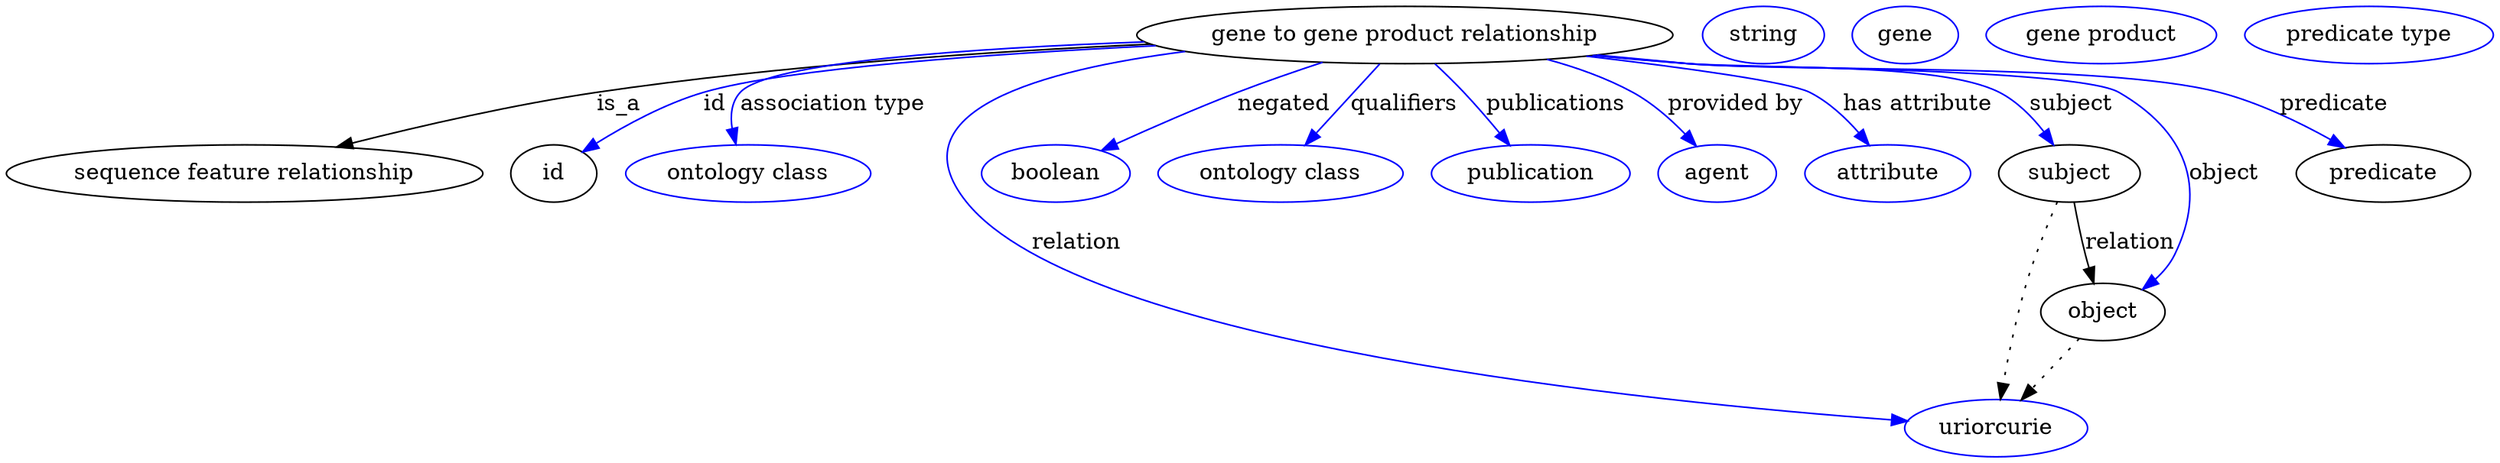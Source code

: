 digraph {
	graph [bb="0,0,1279.6,283"];
	node [label="\N"];
	"gene to gene product relationship"	 [height=0.5,
		label="gene to gene product relationship",
		pos="724.74,265",
		width=3.5747];
	"sequence feature relationship"	 [height=0.5,
		pos="113.74,178",
		width=3.1594];
	"gene to gene product relationship" -> "sequence feature relationship"	 [label=is_a,
		lp="310.74,221.5",
		pos="e,163.3,194.26 599.83,260.44 514.73,255.86 399.8,246.8 299.74,229 256.8,221.36 209.4,208.29 173.2,197.3"];
	id	 [height=0.5,
		pos="272.74,178",
		width=0.75];
	"gene to gene product relationship" -> id	 [color=blue,
		label=id,
		lp="362.24,221.5",
		pos="e,290.25,191.88 603.46,258.95 514.25,253.4 401.12,243.79 356.74,229 335.71,221.99 314.39,208.96 298.49,197.82",
		style=solid];
	"association type"	 [color=blue,
		height=0.5,
		label="ontology class",
		pos="379.74,178",
		width=1.7151];
	"gene to gene product relationship" -> "association type"	 [color=blue,
		label="association type",
		lp="421.74,221.5",
		pos="e,373.27,196.19 600.53,260.12 507.15,255.14 392.8,245.7 377.74,229 372.23,222.89 370.98,214.51 371.62,206.3",
		style=solid];
	relation	 [color=blue,
		height=0.5,
		label=uriorcurie,
		pos="1029.7,18",
		width=1.2638];
	"gene to gene product relationship" -> relation	 [color=blue,
		label=relation,
		lp="556.74,134.5",
		pos="e,985.53,22.9 624.28,253.73 544.83,240.61 453.59,213.49 494.74,160 553.79,83.227 851.57,39.314 975.5,24.114",
		style=solid];
	negated	 [color=blue,
		height=0.5,
		label=boolean,
		pos="541.74,178",
		width=1.0652];
	"gene to gene product relationship" -> negated	 [color=blue,
		label=negated,
		lp="663.24,221.5",
		pos="e,567.42,191.65 683.99,247.92 670.46,242.1 655.38,235.43 641.74,229 619.77,218.65 595.5,206.29 576.37,196.33",
		style=solid];
	qualifiers	 [color=blue,
		height=0.5,
		label="ontology class",
		pos="659.74,178",
		width=1.7151];
	"gene to gene product relationship" -> qualifiers	 [color=blue,
		label=qualifiers,
		lp="722.74,221.5",
		pos="e,672.97,195.71 711.27,246.97 701.97,234.53 689.46,217.78 679.1,203.91",
		style=solid];
	publications	 [color=blue,
		height=0.5,
		label=publication,
		pos="789.74,178",
		width=1.3902];
	"gene to gene product relationship" -> publications	 [color=blue,
		label=publications,
		lp="797.24,221.5",
		pos="e,777.21,195.57 739.1,246.78 743.52,241.11 748.36,234.82 752.74,229 758.82,220.91 765.34,212 771.18,203.93",
		style=solid];
	"provided by"	 [color=blue,
		height=0.5,
		label=agent,
		pos="887.74,178",
		width=0.83048];
	"gene to gene product relationship" -> "provided by"	 [color=blue,
		label="provided by",
		lp="887.74,221.5",
		pos="e,874.39,194.25 788.83,249.38 804.46,244.15 820.7,237.44 834.74,229 846.83,221.73 858.36,211.24 867.55,201.66",
		style=solid];
	"has attribute"	 [color=blue,
		height=0.5,
		label=attribute,
		pos="975.74,178",
		width=1.1193];
	"gene to gene product relationship" -> "has attribute"	 [color=blue,
		label="has attribute",
		lp="979.24,221.5",
		pos="e,962.98,195.41 821.69,253.1 863.29,246.87 906.49,238.54 924.74,229 936.7,222.75 947.64,212.71 956.28,203.19",
		style=solid];
	subject	 [height=0.5,
		pos="1069.7,178",
		width=0.99297];
	"gene to gene product relationship" -> subject	 [color=blue,
		label=subject,
		lp="1058.2,221.5",
		pos="e,1056.9,195.23 817.94,252.56 832.59,250.66 847.57,248.75 861.74,247 930.57,238.48 954.02,258.6 1016.7,229 1029.5,222.98 1041.1,\
212.66 1050.2,202.87",
		style=solid];
	object	 [height=0.5,
		pos="1089.7,91",
		width=0.9027];
	"gene to gene product relationship" -> object	 [color=blue,
		label=object,
		lp="1150.7,178",
		pos="e,1109.9,105.27 816.41,252.32 831.54,250.41 847.07,248.56 861.74,247 910.52,241.8 1037.2,249.61 1081.7,229 1126.7,208.19 1146,172.65 \
1126.7,127 1124.5,121.74 1121.1,116.86 1117.2,112.51",
		style=solid];
	predicate	 [height=0.5,
		pos="1236.7,178",
		width=1.1916];
	"gene to gene product relationship" -> predicate	 [color=blue,
		label=predicate,
		lp="1210.7,221.5",
		pos="e,1217.2,194.28 815.28,252.2 830.76,250.27 846.7,248.45 861.74,247 926.89,240.73 1093.4,249.06 1155.7,229 1174.9,222.83 1194.1,211.07 \
1209,200.39",
		style=solid];
	association_id	 [color=blue,
		height=0.5,
		label=string,
		pos="901.74,265",
		width=0.84854];
	subject -> relation	 [pos="e,1033,36.239 1063.8,159.97 1059.3,146.12 1053.2,126.47 1048.7,109 1043.4,88.088 1038.4,64.188 1034.9,46.13",
		style=dotted];
	subject -> object	 [label=relation,
		lp="1101.7,134.5",
		pos="e,1085.6,109 1073.9,159.97 1076.6,148.08 1080.3,132.25 1083.4,118.76"];
	"gene to gene product relationship_subject"	 [color=blue,
		height=0.5,
		label=gene,
		pos="977.74,265",
		width=0.75827];
	object -> relation	 [pos="e,1043.9,35.261 1076.1,74.435 1068.5,65.207 1058.9,53.528 1050.4,43.191",
		style=dotted];
	"gene to gene product relationship_object"	 [color=blue,
		height=0.5,
		label="gene product",
		pos="1079.7,265",
		width=1.5707];
	"gene to gene product relationship_predicate"	 [color=blue,
		height=0.5,
		label="predicate type",
		pos="1214.7,265",
		width=1.679];
}
